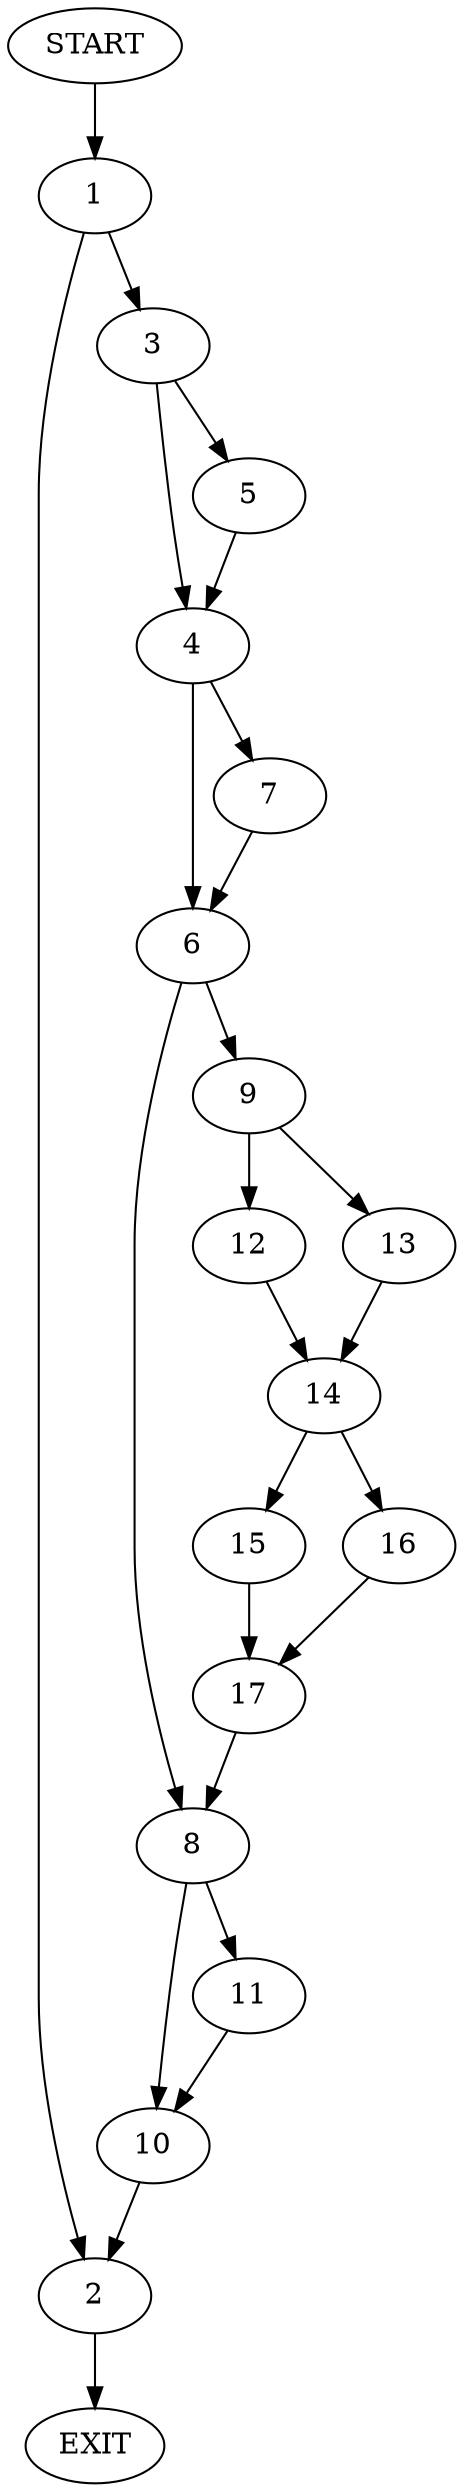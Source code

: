 digraph {
0 [label="START"]
18 [label="EXIT"]
0 -> 1
1 -> 2
1 -> 3
2 -> 18
3 -> 4
3 -> 5
4 -> 6
4 -> 7
5 -> 4
6 -> 8
6 -> 9
7 -> 6
8 -> 10
8 -> 11
9 -> 12
9 -> 13
12 -> 14
13 -> 14
14 -> 15
14 -> 16
16 -> 17
15 -> 17
17 -> 8
10 -> 2
11 -> 10
}
